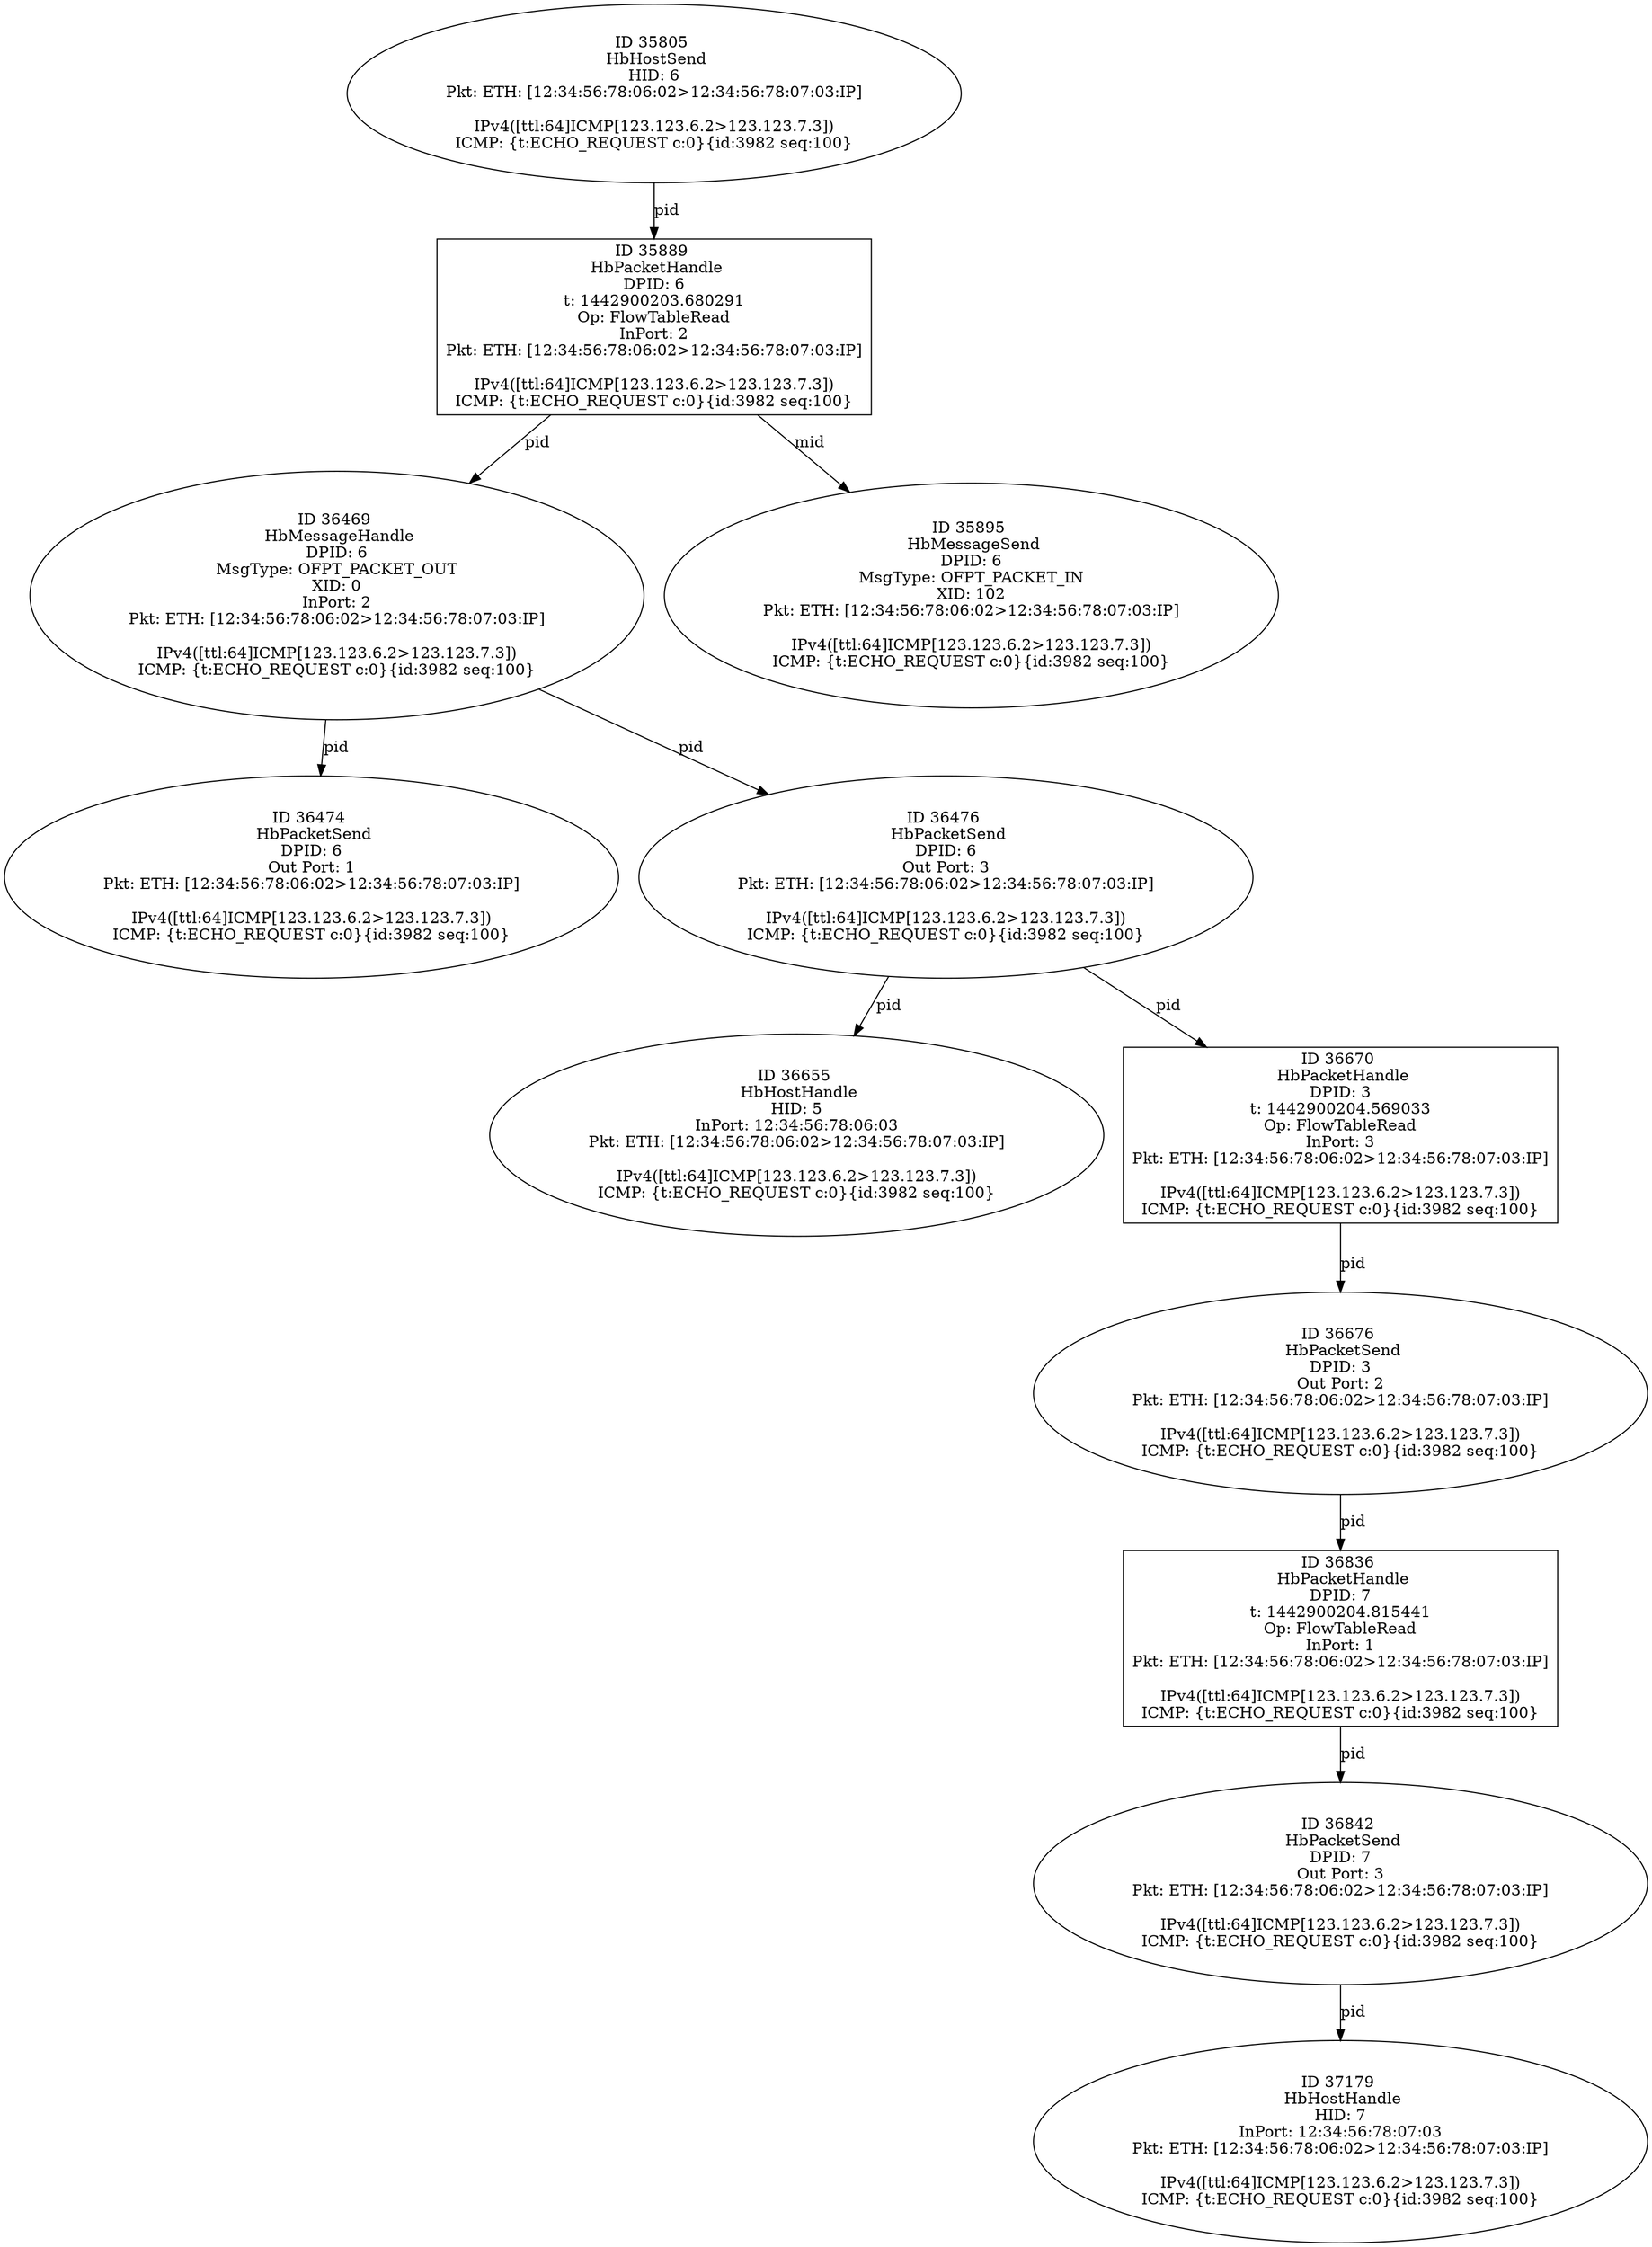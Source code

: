 strict digraph G {
36676 [shape=oval, event=<hb_events.HbPacketSend object at 0x10f79af10>, label="ID 36676 
 HbPacketSend
DPID: 3
Out Port: 2
Pkt: ETH: [12:34:56:78:06:02>12:34:56:78:07:03:IP]

IPv4([ttl:64]ICMP[123.123.6.2>123.123.7.3])
ICMP: {t:ECHO_REQUEST c:0}{id:3982 seq:100}"];
36842 [shape=oval, event=<hb_events.HbPacketSend object at 0x10f840910>, label="ID 36842 
 HbPacketSend
DPID: 7
Out Port: 3
Pkt: ETH: [12:34:56:78:06:02>12:34:56:78:07:03:IP]

IPv4([ttl:64]ICMP[123.123.6.2>123.123.7.3])
ICMP: {t:ECHO_REQUEST c:0}{id:3982 seq:100}"];
36655 [shape=oval, event=<hb_events.HbHostHandle object at 0x10f779c10>, label="ID 36655 
 HbHostHandle
HID: 5
InPort: 12:34:56:78:06:03
Pkt: ETH: [12:34:56:78:06:02>12:34:56:78:07:03:IP]

IPv4([ttl:64]ICMP[123.123.6.2>123.123.7.3])
ICMP: {t:ECHO_REQUEST c:0}{id:3982 seq:100}"];
35889 [shape=box, event=<hb_events.HbPacketHandle object at 0x10f388590>, label="ID 35889 
 HbPacketHandle
DPID: 6
t: 1442900203.680291
Op: FlowTableRead
InPort: 2
Pkt: ETH: [12:34:56:78:06:02>12:34:56:78:07:03:IP]

IPv4([ttl:64]ICMP[123.123.6.2>123.123.7.3])
ICMP: {t:ECHO_REQUEST c:0}{id:3982 seq:100}"];
36469 [shape=oval, event=<hb_events.HbMessageHandle object at 0x10f6480d0>, label="ID 36469 
 HbMessageHandle
DPID: 6
MsgType: OFPT_PACKET_OUT
XID: 0
InPort: 2
Pkt: ETH: [12:34:56:78:06:02>12:34:56:78:07:03:IP]

IPv4([ttl:64]ICMP[123.123.6.2>123.123.7.3])
ICMP: {t:ECHO_REQUEST c:0}{id:3982 seq:100}"];
35895 [shape=oval, event=<hb_events.HbMessageSend object at 0x10f393650>, label="ID 35895 
 HbMessageSend
DPID: 6
MsgType: OFPT_PACKET_IN
XID: 102
Pkt: ETH: [12:34:56:78:06:02>12:34:56:78:07:03:IP]

IPv4([ttl:64]ICMP[123.123.6.2>123.123.7.3])
ICMP: {t:ECHO_REQUEST c:0}{id:3982 seq:100}"];
36836 [shape=box, event=<hb_events.HbPacketHandle object at 0x10f840310>, label="ID 36836 
 HbPacketHandle
DPID: 7
t: 1442900204.815441
Op: FlowTableRead
InPort: 1
Pkt: ETH: [12:34:56:78:06:02>12:34:56:78:07:03:IP]

IPv4([ttl:64]ICMP[123.123.6.2>123.123.7.3])
ICMP: {t:ECHO_REQUEST c:0}{id:3982 seq:100}"];
36474 [shape=oval, event=<hb_events.HbPacketSend object at 0x10f648790>, label="ID 36474 
 HbPacketSend
DPID: 6
Out Port: 1
Pkt: ETH: [12:34:56:78:06:02>12:34:56:78:07:03:IP]

IPv4([ttl:64]ICMP[123.123.6.2>123.123.7.3])
ICMP: {t:ECHO_REQUEST c:0}{id:3982 seq:100}"];
37179 [shape=oval, event=<hb_events.HbHostHandle object at 0x10fa384d0>, label="ID 37179 
 HbHostHandle
HID: 7
InPort: 12:34:56:78:07:03
Pkt: ETH: [12:34:56:78:06:02>12:34:56:78:07:03:IP]

IPv4([ttl:64]ICMP[123.123.6.2>123.123.7.3])
ICMP: {t:ECHO_REQUEST c:0}{id:3982 seq:100}"];
36476 [shape=oval, event=<hb_events.HbPacketSend object at 0x10f648b10>, label="ID 36476 
 HbPacketSend
DPID: 6
Out Port: 3
Pkt: ETH: [12:34:56:78:06:02>12:34:56:78:07:03:IP]

IPv4([ttl:64]ICMP[123.123.6.2>123.123.7.3])
ICMP: {t:ECHO_REQUEST c:0}{id:3982 seq:100}"];
35805 [shape=oval, event=<hb_events.HbHostSend object at 0x10f30b310>, label="ID 35805 
 HbHostSend
HID: 6
Pkt: ETH: [12:34:56:78:06:02>12:34:56:78:07:03:IP]

IPv4([ttl:64]ICMP[123.123.6.2>123.123.7.3])
ICMP: {t:ECHO_REQUEST c:0}{id:3982 seq:100}"];
36670 [shape=box, event=<hb_events.HbPacketHandle object at 0x10f7d3050>, label="ID 36670 
 HbPacketHandle
DPID: 3
t: 1442900204.569033
Op: FlowTableRead
InPort: 3
Pkt: ETH: [12:34:56:78:06:02>12:34:56:78:07:03:IP]

IPv4([ttl:64]ICMP[123.123.6.2>123.123.7.3])
ICMP: {t:ECHO_REQUEST c:0}{id:3982 seq:100}"];
36676 -> 36836  [rel=pid, label=pid];
36842 -> 37179  [rel=pid, label=pid];
35889 -> 36469  [rel=pid, label=pid];
35889 -> 35895  [rel=mid, label=mid];
36469 -> 36474  [rel=pid, label=pid];
36469 -> 36476  [rel=pid, label=pid];
36836 -> 36842  [rel=pid, label=pid];
36476 -> 36670  [rel=pid, label=pid];
36476 -> 36655  [rel=pid, label=pid];
35805 -> 35889  [rel=pid, label=pid];
36670 -> 36676  [rel=pid, label=pid];
}
